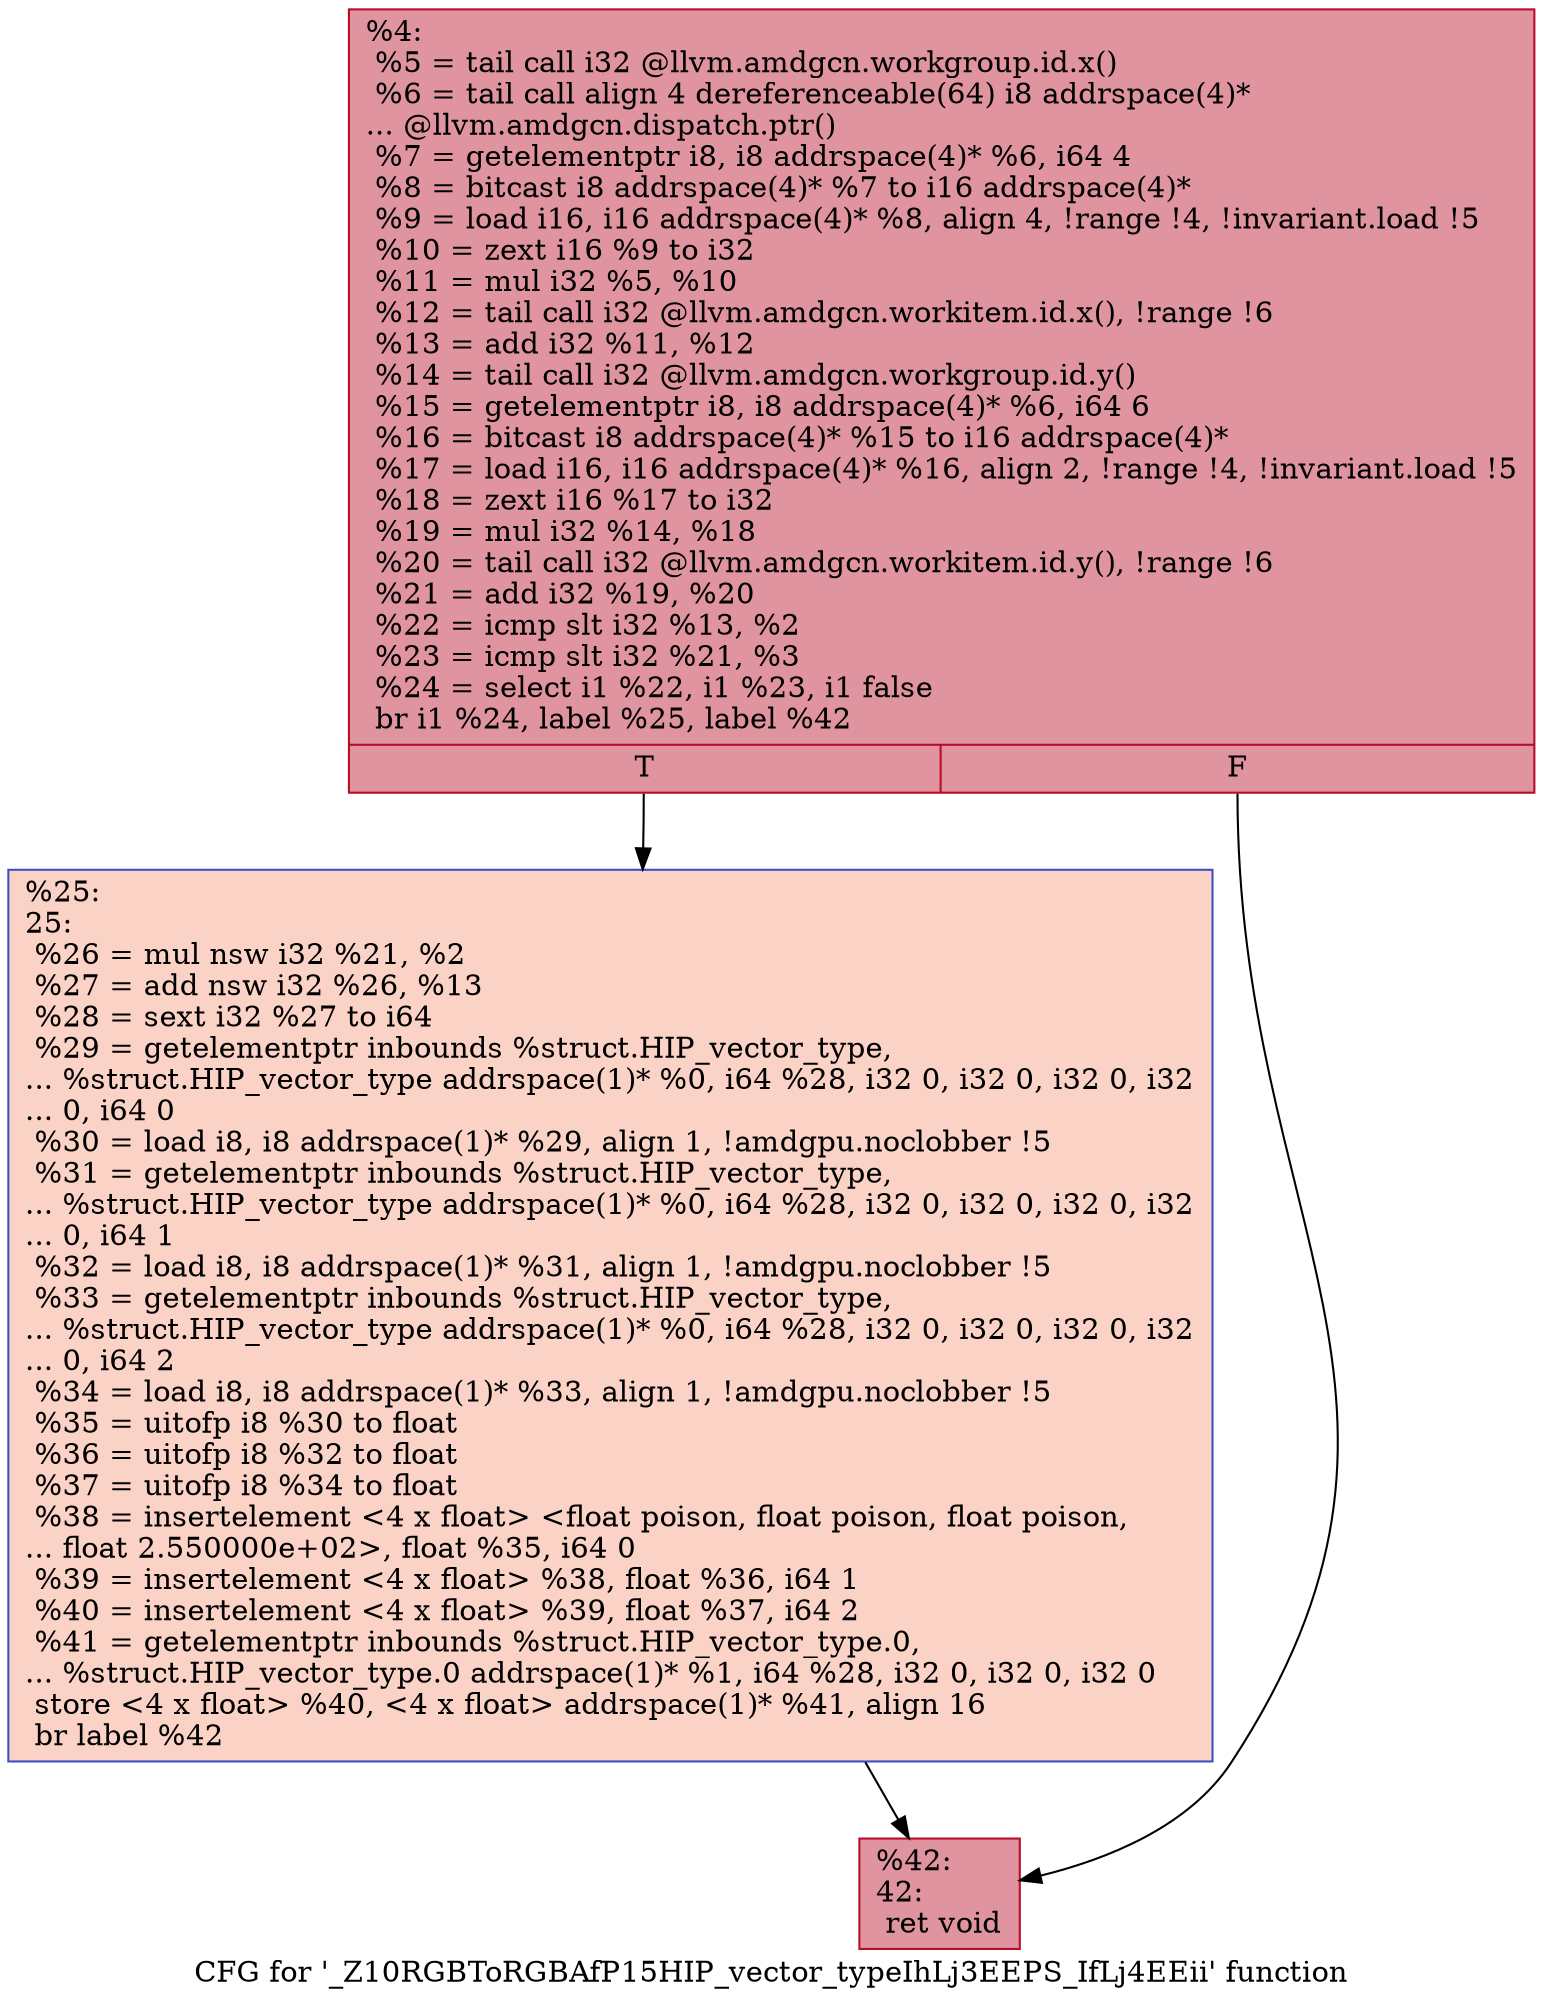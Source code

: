 digraph "CFG for '_Z10RGBToRGBAfP15HIP_vector_typeIhLj3EEPS_IfLj4EEii' function" {
	label="CFG for '_Z10RGBToRGBAfP15HIP_vector_typeIhLj3EEPS_IfLj4EEii' function";

	Node0x51d1920 [shape=record,color="#b70d28ff", style=filled, fillcolor="#b70d2870",label="{%4:\l  %5 = tail call i32 @llvm.amdgcn.workgroup.id.x()\l  %6 = tail call align 4 dereferenceable(64) i8 addrspace(4)*\l... @llvm.amdgcn.dispatch.ptr()\l  %7 = getelementptr i8, i8 addrspace(4)* %6, i64 4\l  %8 = bitcast i8 addrspace(4)* %7 to i16 addrspace(4)*\l  %9 = load i16, i16 addrspace(4)* %8, align 4, !range !4, !invariant.load !5\l  %10 = zext i16 %9 to i32\l  %11 = mul i32 %5, %10\l  %12 = tail call i32 @llvm.amdgcn.workitem.id.x(), !range !6\l  %13 = add i32 %11, %12\l  %14 = tail call i32 @llvm.amdgcn.workgroup.id.y()\l  %15 = getelementptr i8, i8 addrspace(4)* %6, i64 6\l  %16 = bitcast i8 addrspace(4)* %15 to i16 addrspace(4)*\l  %17 = load i16, i16 addrspace(4)* %16, align 2, !range !4, !invariant.load !5\l  %18 = zext i16 %17 to i32\l  %19 = mul i32 %14, %18\l  %20 = tail call i32 @llvm.amdgcn.workitem.id.y(), !range !6\l  %21 = add i32 %19, %20\l  %22 = icmp slt i32 %13, %2\l  %23 = icmp slt i32 %21, %3\l  %24 = select i1 %22, i1 %23, i1 false\l  br i1 %24, label %25, label %42\l|{<s0>T|<s1>F}}"];
	Node0x51d1920:s0 -> Node0x51d5370;
	Node0x51d1920:s1 -> Node0x51d5400;
	Node0x51d5370 [shape=record,color="#3d50c3ff", style=filled, fillcolor="#f59c7d70",label="{%25:\l25:                                               \l  %26 = mul nsw i32 %21, %2\l  %27 = add nsw i32 %26, %13\l  %28 = sext i32 %27 to i64\l  %29 = getelementptr inbounds %struct.HIP_vector_type,\l... %struct.HIP_vector_type addrspace(1)* %0, i64 %28, i32 0, i32 0, i32 0, i32\l... 0, i64 0\l  %30 = load i8, i8 addrspace(1)* %29, align 1, !amdgpu.noclobber !5\l  %31 = getelementptr inbounds %struct.HIP_vector_type,\l... %struct.HIP_vector_type addrspace(1)* %0, i64 %28, i32 0, i32 0, i32 0, i32\l... 0, i64 1\l  %32 = load i8, i8 addrspace(1)* %31, align 1, !amdgpu.noclobber !5\l  %33 = getelementptr inbounds %struct.HIP_vector_type,\l... %struct.HIP_vector_type addrspace(1)* %0, i64 %28, i32 0, i32 0, i32 0, i32\l... 0, i64 2\l  %34 = load i8, i8 addrspace(1)* %33, align 1, !amdgpu.noclobber !5\l  %35 = uitofp i8 %30 to float\l  %36 = uitofp i8 %32 to float\l  %37 = uitofp i8 %34 to float\l  %38 = insertelement \<4 x float\> \<float poison, float poison, float poison,\l... float 2.550000e+02\>, float %35, i64 0\l  %39 = insertelement \<4 x float\> %38, float %36, i64 1\l  %40 = insertelement \<4 x float\> %39, float %37, i64 2\l  %41 = getelementptr inbounds %struct.HIP_vector_type.0,\l... %struct.HIP_vector_type.0 addrspace(1)* %1, i64 %28, i32 0, i32 0, i32 0\l  store \<4 x float\> %40, \<4 x float\> addrspace(1)* %41, align 16\l  br label %42\l}"];
	Node0x51d5370 -> Node0x51d5400;
	Node0x51d5400 [shape=record,color="#b70d28ff", style=filled, fillcolor="#b70d2870",label="{%42:\l42:                                               \l  ret void\l}"];
}
